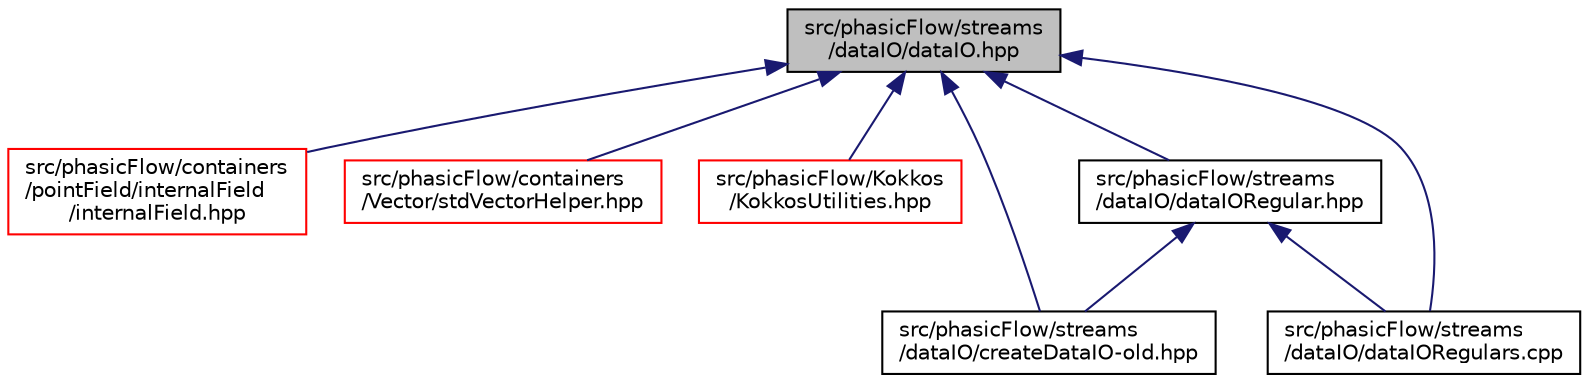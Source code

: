 digraph "src/phasicFlow/streams/dataIO/dataIO.hpp"
{
 // LATEX_PDF_SIZE
  edge [fontname="Helvetica",fontsize="10",labelfontname="Helvetica",labelfontsize="10"];
  node [fontname="Helvetica",fontsize="10",shape=record];
  Node1 [label="src/phasicFlow/streams\l/dataIO/dataIO.hpp",height=0.2,width=0.4,color="black", fillcolor="grey75", style="filled", fontcolor="black",tooltip=" "];
  Node1 -> Node2 [dir="back",color="midnightblue",fontsize="10",style="solid",fontname="Helvetica"];
  Node2 [label="src/phasicFlow/containers\l/pointField/internalField\l/internalField.hpp",height=0.2,width=0.4,color="red", fillcolor="white", style="filled",URL="$internalField_8hpp.html",tooltip=" "];
  Node1 -> Node109 [dir="back",color="midnightblue",fontsize="10",style="solid",fontname="Helvetica"];
  Node109 [label="src/phasicFlow/containers\l/Vector/stdVectorHelper.hpp",height=0.2,width=0.4,color="red", fillcolor="white", style="filled",URL="$stdVectorHelper_8hpp.html",tooltip=" "];
  Node1 -> Node233 [dir="back",color="midnightblue",fontsize="10",style="solid",fontname="Helvetica"];
  Node233 [label="src/phasicFlow/Kokkos\l/KokkosUtilities.hpp",height=0.2,width=0.4,color="red", fillcolor="white", style="filled",URL="$KokkosUtilities_8hpp.html",tooltip=" "];
  Node1 -> Node277 [dir="back",color="midnightblue",fontsize="10",style="solid",fontname="Helvetica"];
  Node277 [label="src/phasicFlow/streams\l/dataIO/createDataIO-old.hpp",height=0.2,width=0.4,color="black", fillcolor="white", style="filled",URL="$createDataIO-old_8hpp.html",tooltip=" "];
  Node1 -> Node278 [dir="back",color="midnightblue",fontsize="10",style="solid",fontname="Helvetica"];
  Node278 [label="src/phasicFlow/streams\l/dataIO/dataIORegular.hpp",height=0.2,width=0.4,color="black", fillcolor="white", style="filled",URL="$dataIORegular_8hpp.html",tooltip=" "];
  Node278 -> Node277 [dir="back",color="midnightblue",fontsize="10",style="solid",fontname="Helvetica"];
  Node278 -> Node279 [dir="back",color="midnightblue",fontsize="10",style="solid",fontname="Helvetica"];
  Node279 [label="src/phasicFlow/streams\l/dataIO/dataIORegulars.cpp",height=0.2,width=0.4,color="black", fillcolor="white", style="filled",URL="$dataIORegulars_8cpp.html",tooltip=" "];
  Node1 -> Node279 [dir="back",color="midnightblue",fontsize="10",style="solid",fontname="Helvetica"];
}
